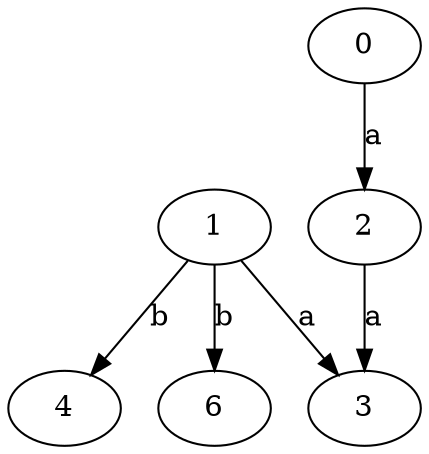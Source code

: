strict digraph  {
2;
0;
3;
4;
1;
6;
2 -> 3  [label=a];
0 -> 2  [label=a];
1 -> 3  [label=a];
1 -> 4  [label=b];
1 -> 6  [label=b];
}
